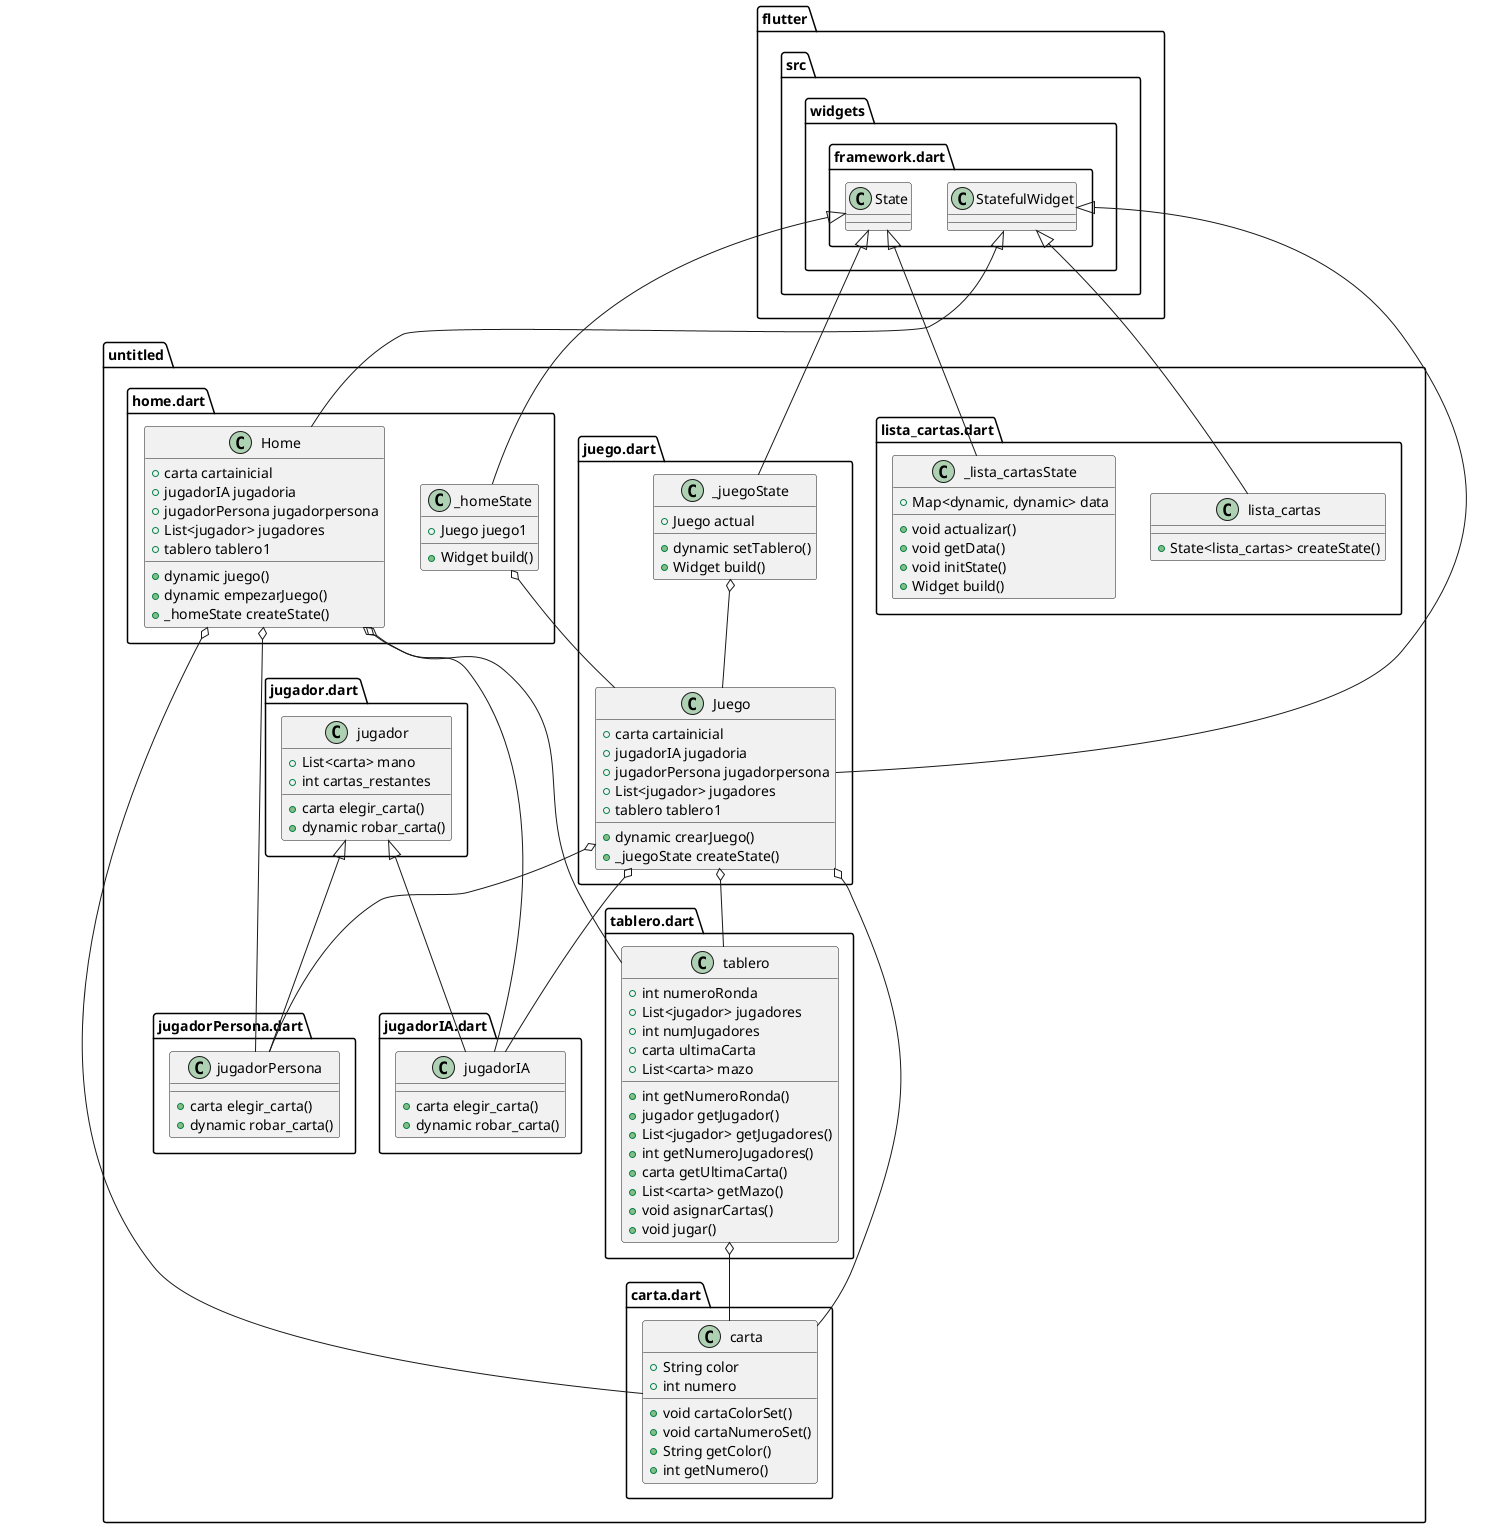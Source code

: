 @startuml
set namespaceSeparator ::

class "untitled::lista_cartas.dart::lista_cartas" {
  +State<lista_cartas> createState()
}

"flutter::src::widgets::framework.dart::StatefulWidget" <|-- "untitled::lista_cartas.dart::lista_cartas"

class "untitled::lista_cartas.dart::_lista_cartasState" {
  +Map<dynamic, dynamic> data
  +void actualizar()
  +void getData()
  +void initState()
  +Widget build()
}

"flutter::src::widgets::framework.dart::State" <|-- "untitled::lista_cartas.dart::_lista_cartasState"

class "untitled::jugadorIA.dart::jugadorIA" {
  +carta elegir_carta()
  +dynamic robar_carta()
}

"untitled::jugador.dart::jugador" <|-- "untitled::jugadorIA.dart::jugadorIA"

class "untitled::jugador.dart::jugador" {
  +List<carta> mano
  +int cartas_restantes
  +carta elegir_carta()
  +dynamic robar_carta()
}

class "untitled::home.dart::Home" {
  +carta cartainicial
  +jugadorIA jugadoria
  +jugadorPersona jugadorpersona
  +List<jugador> jugadores
  +tablero tablero1
  +dynamic juego()
  +dynamic empezarJuego()
  +_homeState createState()
}

"untitled::home.dart::Home" o-- "untitled::carta.dart::carta"
"untitled::home.dart::Home" o-- "untitled::jugadorIA.dart::jugadorIA"
"untitled::home.dart::Home" o-- "untitled::jugadorPersona.dart::jugadorPersona"
"untitled::home.dart::Home" o-- "untitled::tablero.dart::tablero"
"flutter::src::widgets::framework.dart::StatefulWidget" <|-- "untitled::home.dart::Home"

class "untitled::home.dart::_homeState" {
  +Juego juego1
  +Widget build()
}

"untitled::home.dart::_homeState" o-- "untitled::juego.dart::Juego"
"flutter::src::widgets::framework.dart::State" <|-- "untitled::home.dart::_homeState"

class "untitled::carta.dart::carta" {
  +String color
  +int numero
  +void cartaColorSet()
  +void cartaNumeroSet()
  +String getColor()
  +int getNumero()
}

class "untitled::juego.dart::Juego" {
  +carta cartainicial
  +jugadorIA jugadoria
  +jugadorPersona jugadorpersona
  +List<jugador> jugadores
  +tablero tablero1
  +dynamic crearJuego()
  +_juegoState createState()
}

"untitled::juego.dart::Juego" o-- "untitled::carta.dart::carta"
"untitled::juego.dart::Juego" o-- "untitled::jugadorIA.dart::jugadorIA"
"untitled::juego.dart::Juego" o-- "untitled::jugadorPersona.dart::jugadorPersona"
"untitled::juego.dart::Juego" o-- "untitled::tablero.dart::tablero"
"flutter::src::widgets::framework.dart::StatefulWidget" <|-- "untitled::juego.dart::Juego"

class "untitled::juego.dart::_juegoState" {
  +Juego actual
  +dynamic setTablero()
  +Widget build()
}

"untitled::juego.dart::_juegoState" o-- "untitled::juego.dart::Juego"
"flutter::src::widgets::framework.dart::State" <|-- "untitled::juego.dart::_juegoState"

class "untitled::jugadorPersona.dart::jugadorPersona" {
  +carta elegir_carta()
  +dynamic robar_carta()
}

"untitled::jugador.dart::jugador" <|-- "untitled::jugadorPersona.dart::jugadorPersona"

class "untitled::tablero.dart::tablero" {
  +int numeroRonda
  +List<jugador> jugadores
  +int numJugadores
  +carta ultimaCarta
  +List<carta> mazo
  +int getNumeroRonda()
  +jugador getJugador()
  +List<jugador> getJugadores()
  +int getNumeroJugadores()
  +carta getUltimaCarta()
  +List<carta> getMazo()
  +void asignarCartas()
  +void jugar()
}

"untitled::tablero.dart::tablero" o-- "untitled::carta.dart::carta"


@enduml
